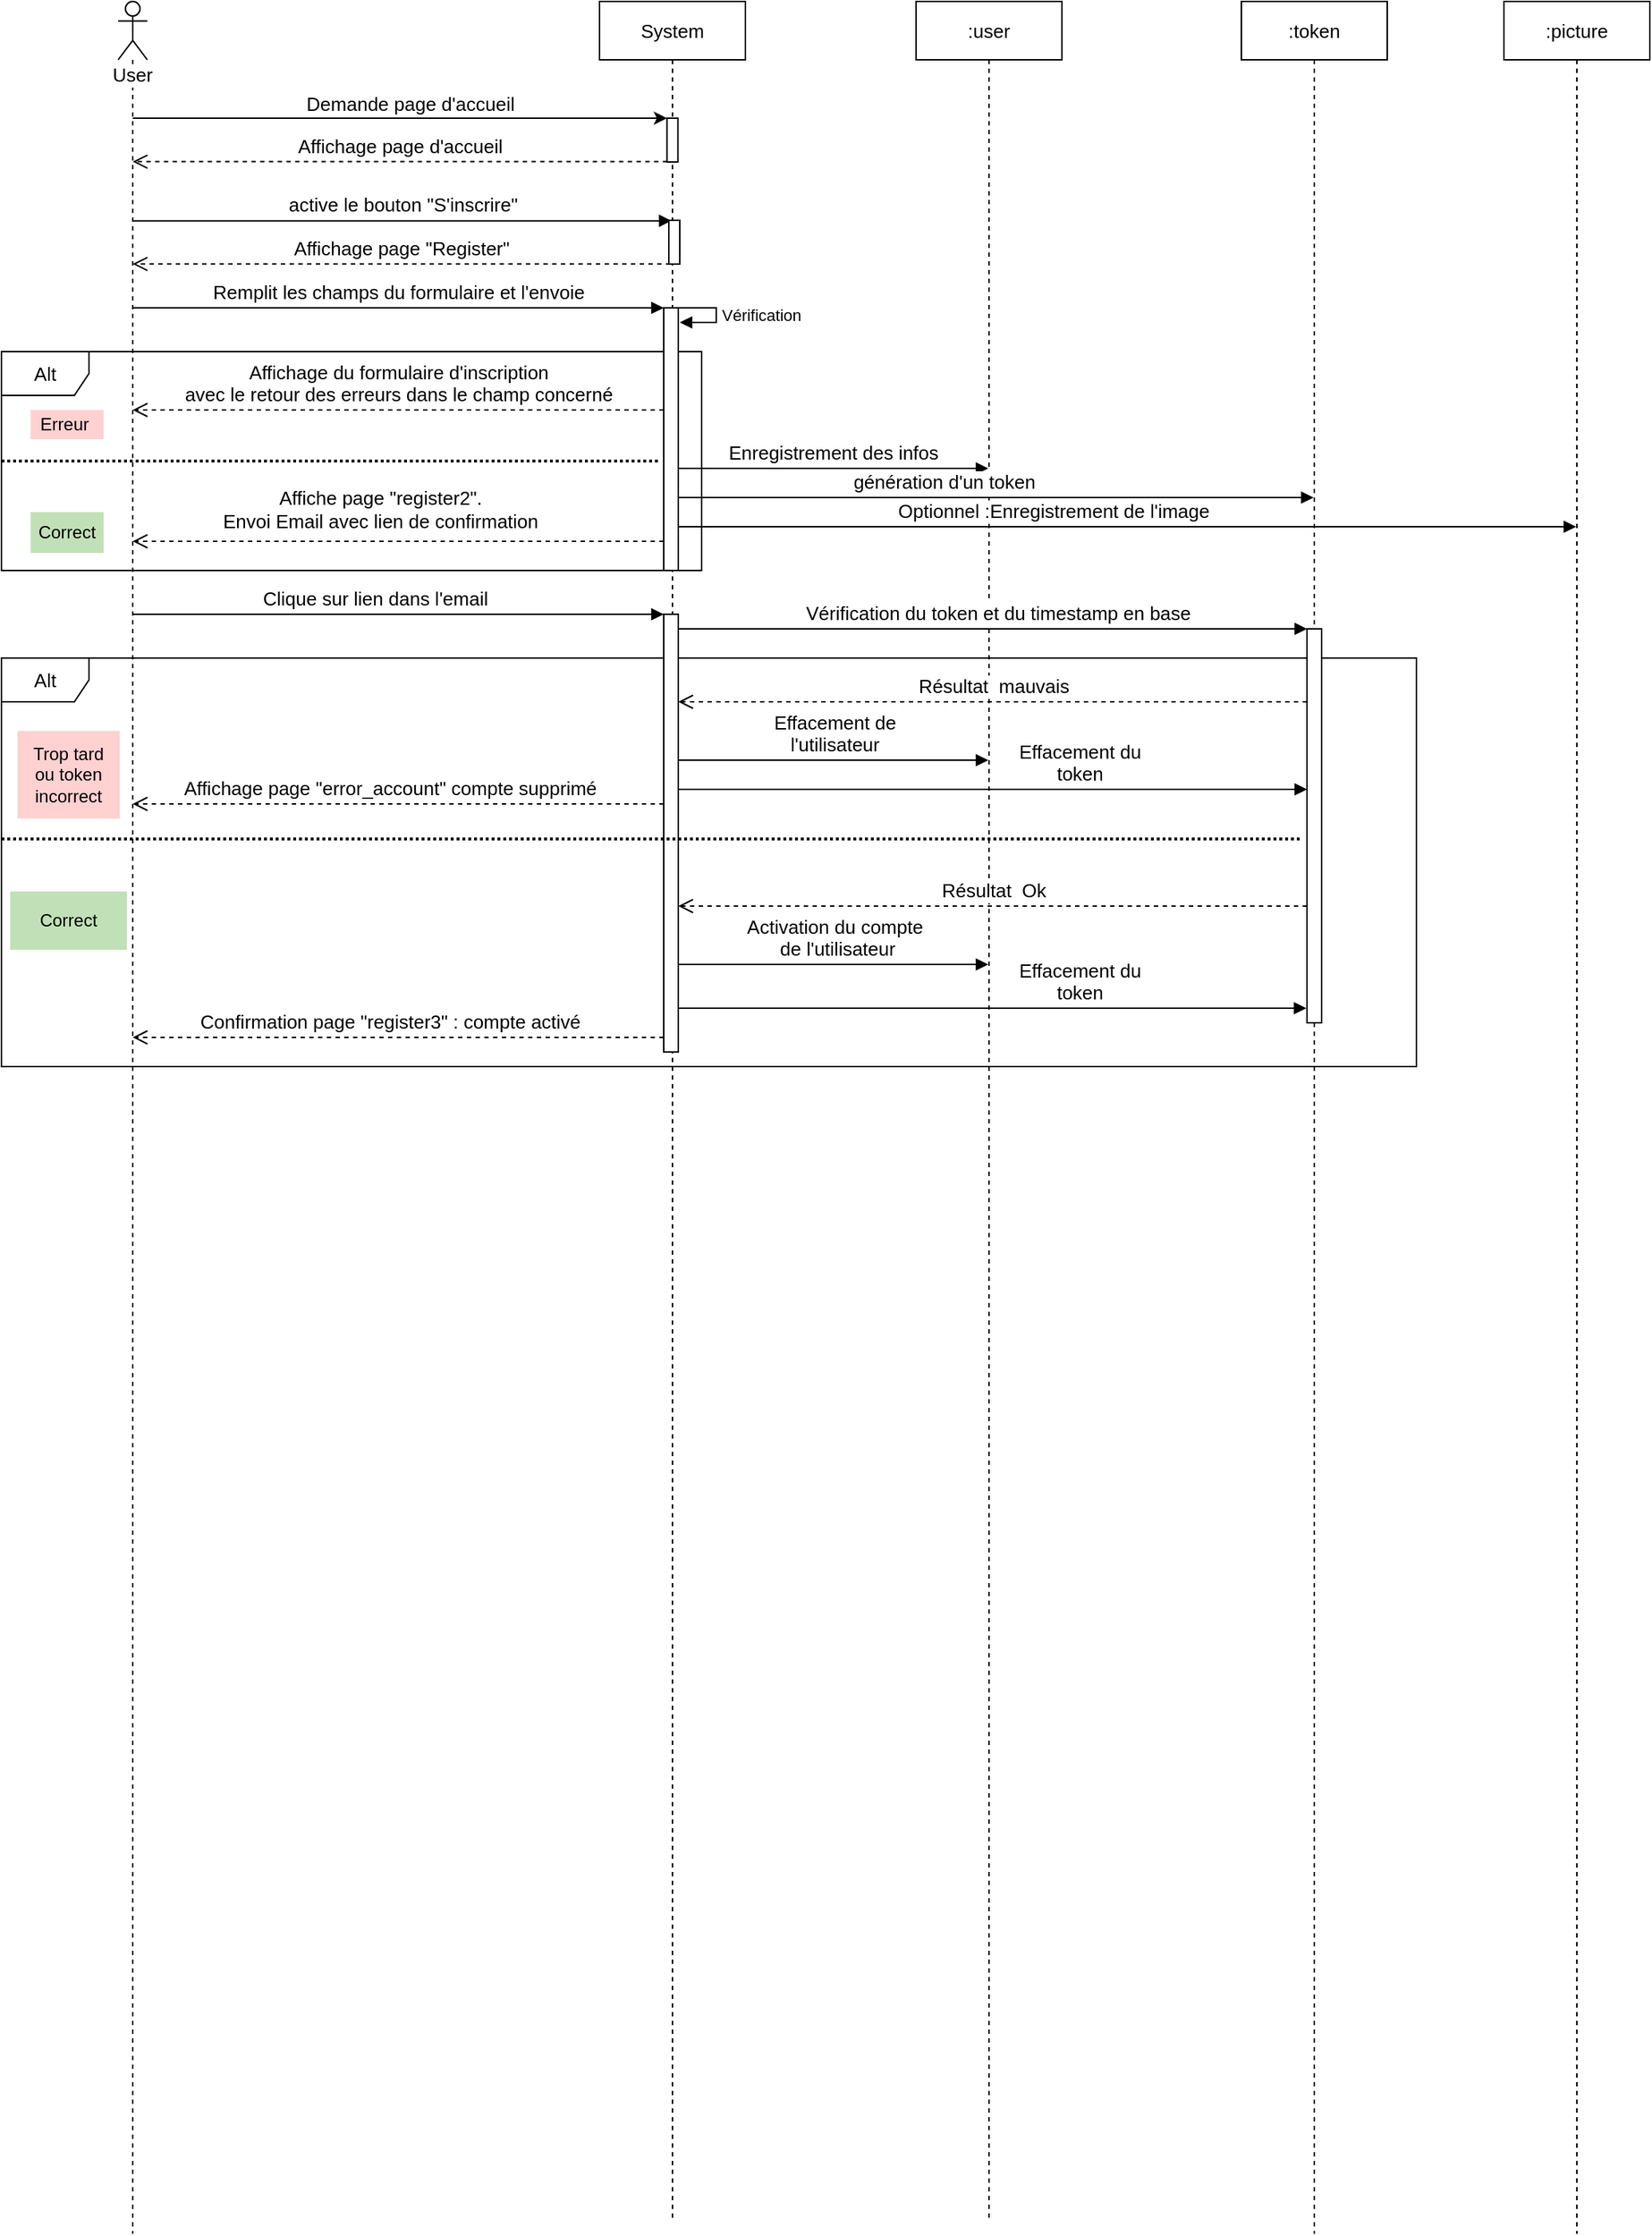 <mxfile version="13.0.3" type="device"><diagram id="OPIGH59b3JSK2U3XDfZe" name="Page-1"><mxGraphModel dx="2062" dy="822" grid="1" gridSize="10" guides="1" tooltips="1" connect="1" arrows="1" fold="1" page="1" pageScale="1" pageWidth="827" pageHeight="1169" math="0" shadow="0"><root><mxCell id="0"/><mxCell id="1" parent="0"/><mxCell id="2iLMQCIAvTagNn0emHfO-14" value="&lt;font style=&quot;font-size: 13px&quot;&gt;Alt&lt;/font&gt;" style="shape=umlFrame;whiteSpace=wrap;html=1;fontSize=13;" parent="1" vertex="1"><mxGeometry x="100" y="450" width="970" height="280" as="geometry"/></mxCell><mxCell id="IkTFMwQ9xcnRGW_RqQZF-3" value="&lt;font style=&quot;font-size: 13px&quot;&gt;Alt&lt;/font&gt;" style="shape=umlFrame;whiteSpace=wrap;html=1;fontSize=13;" parent="1" vertex="1"><mxGeometry x="100" y="240" width="480" height="150" as="geometry"/></mxCell><mxCell id="IkTFMwQ9xcnRGW_RqQZF-8" value="" style="line;strokeWidth=2;fillColor=none;align=left;verticalAlign=middle;spacingTop=-1;spacingLeft=3;spacingRight=3;rotatable=0;labelPosition=right;points=[];portConstraint=eastwest;fontSize=13;dashed=1;dashPattern=1 1;" parent="1" vertex="1"><mxGeometry x="100" y="301" width="450" height="28" as="geometry"/></mxCell><mxCell id="IkTFMwQ9xcnRGW_RqQZF-10" value="&lt;font style=&quot;font-size: 13px&quot;&gt;Affichage page &quot;Register&quot;&lt;/font&gt;" style="html=1;verticalAlign=bottom;endArrow=open;dashed=1;endSize=8;fontSize=13;exitX=0.133;exitY=0.997;exitDx=0;exitDy=0;exitPerimeter=0;" parent="1" source="IkTFMwQ9xcnRGW_RqQZF-2" target="IkTFMwQ9xcnRGW_RqQZF-4" edge="1"><mxGeometry relative="1" as="geometry"><mxPoint x="530" y="290" as="sourcePoint"/><mxPoint x="230" y="290" as="targetPoint"/></mxGeometry></mxCell><mxCell id="IkTFMwQ9xcnRGW_RqQZF-11" value="active le bouton &quot;S'inscrire&quot;" style="html=1;verticalAlign=bottom;endArrow=block;fontSize=13;entryX=0.244;entryY=0.011;entryDx=0;entryDy=0;entryPerimeter=0;" parent="1" source="IkTFMwQ9xcnRGW_RqQZF-4" target="IkTFMwQ9xcnRGW_RqQZF-2" edge="1"><mxGeometry width="80" relative="1" as="geometry"><mxPoint x="230" y="231" as="sourcePoint"/><mxPoint x="510" y="230" as="targetPoint"/><Array as="points"/></mxGeometry></mxCell><mxCell id="IkTFMwQ9xcnRGW_RqQZF-13" value="&lt;font style=&quot;font-size: 13px&quot;&gt;Affichage page d'accueil&lt;/font&gt;" style="html=1;verticalAlign=bottom;endArrow=open;dashed=1;endSize=8;fontSize=13;exitX=0.011;exitY=0.992;exitDx=0;exitDy=0;exitPerimeter=0;" parent="1" source="IkTFMwQ9xcnRGW_RqQZF-1" target="IkTFMwQ9xcnRGW_RqQZF-4" edge="1"><mxGeometry relative="1" as="geometry"><mxPoint x="520" y="139.67" as="sourcePoint"/><mxPoint x="220" y="160" as="targetPoint"/></mxGeometry></mxCell><mxCell id="IkTFMwQ9xcnRGW_RqQZF-14" value="System" style="shape=umlLifeline;perimeter=lifelinePerimeter;whiteSpace=wrap;html=1;container=1;collapsible=0;recursiveResize=0;outlineConnect=0;rounded=0;comic=0;fontSize=13;" parent="1" vertex="1"><mxGeometry x="510" width="100" height="1520" as="geometry"/></mxCell><mxCell id="9LvymbEXGaAQ4KTIiScC-1" value="" style="html=1;points=[];perimeter=orthogonalPerimeter;fillColor=#FFFFFF;fontSize=13;" parent="IkTFMwQ9xcnRGW_RqQZF-14" vertex="1"><mxGeometry x="44" y="210" width="10" height="180" as="geometry"/></mxCell><mxCell id="IkTFMwQ9xcnRGW_RqQZF-2" value="" style="html=1;points=[];perimeter=orthogonalPerimeter;fontSize=13;" parent="IkTFMwQ9xcnRGW_RqQZF-14" vertex="1"><mxGeometry x="47.5" y="150" width="7.5" height="30" as="geometry"/></mxCell><mxCell id="IkTFMwQ9xcnRGW_RqQZF-1" value="" style="html=1;points=[];perimeter=orthogonalPerimeter;fontSize=13;" parent="IkTFMwQ9xcnRGW_RqQZF-14" vertex="1"><mxGeometry x="46.25" y="80" width="7.5" height="30" as="geometry"/></mxCell><mxCell id="2iLMQCIAvTagNn0emHfO-29" value="" style="html=1;points=[];perimeter=orthogonalPerimeter;" parent="IkTFMwQ9xcnRGW_RqQZF-14" vertex="1"><mxGeometry x="44" y="420" width="10" height="300" as="geometry"/></mxCell><mxCell id="ITTA3GgXHyUNq0UnIine-11" value="Vérification" style="edgeStyle=orthogonalEdgeStyle;html=1;align=left;spacingLeft=2;endArrow=block;rounded=0;entryX=1;entryY=0;" edge="1" parent="IkTFMwQ9xcnRGW_RqQZF-14" source="9LvymbEXGaAQ4KTIiScC-1"><mxGeometry relative="1" as="geometry"><mxPoint x="55" y="200" as="sourcePoint"/><Array as="points"><mxPoint x="80" y="210"/><mxPoint x="80" y="220"/></Array><mxPoint x="55" y="220" as="targetPoint"/></mxGeometry></mxCell><mxCell id="IkTFMwQ9xcnRGW_RqQZF-26" value=":user" style="shape=umlLifeline;perimeter=lifelinePerimeter;whiteSpace=wrap;html=1;container=1;collapsible=0;recursiveResize=0;outlineConnect=0;strokeWidth=1;fontSize=13;" parent="1" vertex="1"><mxGeometry x="727" width="100" height="1520" as="geometry"/></mxCell><mxCell id="9LvymbEXGaAQ4KTIiScC-3" value="" style="html=1;verticalAlign=bottom;endArrow=open;dashed=1;endSize=8;fontSize=13;" parent="1" source="9LvymbEXGaAQ4KTIiScC-1" target="IkTFMwQ9xcnRGW_RqQZF-4" edge="1"><mxGeometry relative="1" as="geometry"><mxPoint x="485" y="396" as="targetPoint"/><Array as="points"><mxPoint x="530" y="370"/><mxPoint x="440" y="370"/></Array></mxGeometry></mxCell><mxCell id="9LvymbEXGaAQ4KTIiScC-2" value="Remplit les champs du formulaire et l'envoie" style="html=1;verticalAlign=bottom;endArrow=block;entryX=0;entryY=0;fontSize=13;" parent="1" source="IkTFMwQ9xcnRGW_RqQZF-4" target="9LvymbEXGaAQ4KTIiScC-1" edge="1"><mxGeometry relative="1" as="geometry"><mxPoint x="485" y="320" as="sourcePoint"/></mxGeometry></mxCell><mxCell id="IkTFMwQ9xcnRGW_RqQZF-4" value="User" style="shape=umlLifeline;participant=umlActor;perimeter=lifelinePerimeter;whiteSpace=wrap;html=1;container=1;collapsible=0;recursiveResize=0;verticalAlign=top;spacingTop=36;labelBackgroundColor=#ffffff;outlineConnect=0;fontSize=13;" parent="1" vertex="1"><mxGeometry x="180" width="20" height="1530" as="geometry"/></mxCell><mxCell id="j35r38P9Idel9f8roqcg-1" value=":token" style="shape=umlLifeline;perimeter=lifelinePerimeter;whiteSpace=wrap;html=1;container=1;collapsible=0;recursiveResize=0;outlineConnect=0;fillColor=#FFFFFF;fontSize=13;fontColor=#000000;" parent="1" vertex="1"><mxGeometry x="950" width="100" height="1530" as="geometry"/></mxCell><mxCell id="2iLMQCIAvTagNn0emHfO-24" value="" style="html=1;points=[];perimeter=orthogonalPerimeter;" parent="j35r38P9Idel9f8roqcg-1" vertex="1"><mxGeometry x="45" y="430" width="10" height="270" as="geometry"/></mxCell><mxCell id="2iLMQCIAvTagNn0emHfO-1" value="" style="endArrow=classic;html=1;" parent="1" source="IkTFMwQ9xcnRGW_RqQZF-4" target="IkTFMwQ9xcnRGW_RqQZF-1" edge="1"><mxGeometry width="50" height="50" relative="1" as="geometry"><mxPoint x="580" y="190" as="sourcePoint"/><mxPoint x="630" y="140" as="targetPoint"/><Array as="points"><mxPoint x="530" y="80"/></Array></mxGeometry></mxCell><mxCell id="2iLMQCIAvTagNn0emHfO-2" value="&lt;font style=&quot;font-size: 13px&quot;&gt;Demande page d'accueil&lt;/font&gt;" style="text;html=1;align=center;verticalAlign=middle;resizable=0;points=[];autosize=1;" parent="1" vertex="1"><mxGeometry x="300" y="60" width="160" height="20" as="geometry"/></mxCell><mxCell id="2iLMQCIAvTagNn0emHfO-5" value="Erreur&amp;nbsp;" style="text;html=1;strokeColor=none;fillColor=#FFD1D1;align=center;verticalAlign=middle;whiteSpace=wrap;rounded=0;" parent="1" vertex="1"><mxGeometry x="120" y="280" width="50" height="20" as="geometry"/></mxCell><mxCell id="2iLMQCIAvTagNn0emHfO-6" value="Correct" style="text;html=1;strokeColor=none;fillColor=#C2E0B8;align=center;verticalAlign=middle;whiteSpace=wrap;rounded=0;" parent="1" vertex="1"><mxGeometry x="120" y="350" width="50" height="28" as="geometry"/></mxCell><mxCell id="2iLMQCIAvTagNn0emHfO-7" value="&lt;font style=&quot;font-size: 13px&quot;&gt;Affiche page &quot;register2&quot;. &lt;br&gt;Envoi Email avec lien de confirmation&lt;/font&gt;" style="text;html=1;strokeColor=none;fillColor=none;align=center;verticalAlign=middle;whiteSpace=wrap;rounded=0;" parent="1" vertex="1"><mxGeometry x="215" y="338" width="290" height="20" as="geometry"/></mxCell><mxCell id="2iLMQCIAvTagNn0emHfO-12" value="&lt;font style=&quot;font-size: 13px&quot;&gt;Affichage du formulaire d'inscription&lt;br&gt;avec le retour des erreurs dans le champ concerné&lt;/font&gt;" style="html=1;verticalAlign=bottom;endArrow=open;dashed=1;endSize=8;" parent="1" source="9LvymbEXGaAQ4KTIiScC-1" target="IkTFMwQ9xcnRGW_RqQZF-4" edge="1"><mxGeometry relative="1" as="geometry"><mxPoint x="550" y="250" as="sourcePoint"/><mxPoint x="470" y="250" as="targetPoint"/><Array as="points"><mxPoint x="430" y="280"/><mxPoint x="400" y="280"/></Array></mxGeometry></mxCell><mxCell id="2iLMQCIAvTagNn0emHfO-15" value="&lt;font style=&quot;font-size: 13px&quot;&gt;Clique sur lien dans l'email&lt;/font&gt;" style="html=1;verticalAlign=bottom;endArrow=block;" parent="1" source="IkTFMwQ9xcnRGW_RqQZF-4" target="2iLMQCIAvTagNn0emHfO-29" edge="1"><mxGeometry x="0.57" y="-120" width="80" relative="1" as="geometry"><mxPoint x="210" y="440" as="sourcePoint"/><mxPoint x="290" y="440" as="targetPoint"/><Array as="points"><mxPoint x="480" y="420"/></Array><mxPoint x="-120" y="-120" as="offset"/></mxGeometry></mxCell><mxCell id="2iLMQCIAvTagNn0emHfO-16" value="" style="line;strokeWidth=2;fillColor=none;align=left;verticalAlign=middle;spacingTop=-1;spacingLeft=3;spacingRight=3;rotatable=0;labelPosition=right;points=[];portConstraint=eastwest;fontSize=13;dashed=1;dashPattern=1 1;" parent="1" vertex="1"><mxGeometry x="100" y="560" width="890" height="28" as="geometry"/></mxCell><mxCell id="2iLMQCIAvTagNn0emHfO-17" value="" style="html=1;verticalAlign=bottom;endArrow=open;dashed=1;endSize=8;fontSize=13;" parent="1" source="2iLMQCIAvTagNn0emHfO-29" target="IkTFMwQ9xcnRGW_RqQZF-4" edge="1"><mxGeometry relative="1" as="geometry"><mxPoint x="189.999" y="471" as="targetPoint"/><mxPoint x="554.07" y="471" as="sourcePoint"/><Array as="points"><mxPoint x="530" y="550"/><mxPoint x="440" y="550"/></Array></mxGeometry></mxCell><mxCell id="2iLMQCIAvTagNn0emHfO-18" value="&lt;font style=&quot;font-size: 13px&quot;&gt;Affichage page &quot;error_account&quot; compte supprimé&amp;nbsp;&lt;/font&gt;" style="edgeLabel;html=1;align=center;verticalAlign=middle;resizable=0;points=[];" parent="2iLMQCIAvTagNn0emHfO-17" vertex="1" connectable="0"><mxGeometry x="0.094" y="1" relative="1" as="geometry"><mxPoint x="12.79" y="-12" as="offset"/></mxGeometry></mxCell><mxCell id="2iLMQCIAvTagNn0emHfO-19" value="&lt;font style=&quot;font-size: 13px&quot;&gt;Effacement de&lt;br&gt;l'utilisateur&lt;/font&gt;" style="html=1;verticalAlign=bottom;endArrow=block;" parent="1" source="2iLMQCIAvTagNn0emHfO-29" target="IkTFMwQ9xcnRGW_RqQZF-26" edge="1"><mxGeometry width="80" relative="1" as="geometry"><mxPoint x="630" y="430" as="sourcePoint"/><mxPoint x="710" y="430" as="targetPoint"/><Array as="points"><mxPoint x="680" y="520"/><mxPoint x="720" y="520"/></Array></mxGeometry></mxCell><mxCell id="2iLMQCIAvTagNn0emHfO-20" value="&lt;font style=&quot;font-size: 13px&quot;&gt;Effacement du&lt;br&gt;token&lt;/font&gt;" style="html=1;verticalAlign=bottom;endArrow=block;" parent="1" source="2iLMQCIAvTagNn0emHfO-29" target="2iLMQCIAvTagNn0emHfO-24" edge="1"><mxGeometry x="0.274" width="80" relative="1" as="geometry"><mxPoint x="569.929" y="440" as="sourcePoint"/><mxPoint x="786.5" y="440" as="targetPoint"/><Array as="points"><mxPoint x="680" y="540"/><mxPoint x="720" y="540"/></Array><mxPoint as="offset"/></mxGeometry></mxCell><mxCell id="2iLMQCIAvTagNn0emHfO-22" value="Trop tard&lt;br&gt;ou token incorrect" style="text;html=1;strokeColor=none;fillColor=#FFD1D1;align=center;verticalAlign=middle;whiteSpace=wrap;rounded=0;" parent="1" vertex="1"><mxGeometry x="111" y="500" width="70" height="60" as="geometry"/></mxCell><mxCell id="2iLMQCIAvTagNn0emHfO-23" value="&lt;font style=&quot;font-size: 13px&quot;&gt;Vérification du token et du timestamp en base&lt;/font&gt;" style="html=1;verticalAlign=bottom;endArrow=block;" parent="1" source="2iLMQCIAvTagNn0emHfO-29" target="2iLMQCIAvTagNn0emHfO-24" edge="1"><mxGeometry x="0.57" y="-120" width="80" relative="1" as="geometry"><mxPoint x="199.929" y="430" as="sourcePoint"/><mxPoint x="569.5" y="430" as="targetPoint"/><Array as="points"><mxPoint x="580" y="430"/></Array><mxPoint x="-120" y="-120" as="offset"/></mxGeometry></mxCell><mxCell id="2iLMQCIAvTagNn0emHfO-25" value="&lt;font style=&quot;font-size: 13px&quot;&gt;Résultat&amp;nbsp; mauvais&lt;/font&gt;" style="html=1;verticalAlign=bottom;endArrow=open;dashed=1;endSize=8;" parent="1" source="2iLMQCIAvTagNn0emHfO-24" target="2iLMQCIAvTagNn0emHfO-29" edge="1"><mxGeometry relative="1" as="geometry"><mxPoint x="950" y="480" as="sourcePoint"/><mxPoint x="870" y="480" as="targetPoint"/><Array as="points"><mxPoint x="790" y="480"/></Array></mxGeometry></mxCell><mxCell id="2iLMQCIAvTagNn0emHfO-26" value="&lt;font style=&quot;font-size: 13px&quot;&gt;Résultat&amp;nbsp; Ok&lt;/font&gt;" style="html=1;verticalAlign=bottom;endArrow=open;dashed=1;endSize=8;" parent="1" source="2iLMQCIAvTagNn0emHfO-24" target="2iLMQCIAvTagNn0emHfO-29" edge="1"><mxGeometry relative="1" as="geometry"><mxPoint x="994.54" y="620" as="sourcePoint"/><mxPoint x="559.469" y="620" as="targetPoint"/><Array as="points"><mxPoint x="789.54" y="620"/></Array></mxGeometry></mxCell><mxCell id="2iLMQCIAvTagNn0emHfO-27" value="&lt;font style=&quot;font-size: 13px&quot;&gt;Activation du compte&lt;br&gt;&amp;nbsp;de l'utilisateur&lt;/font&gt;" style="html=1;verticalAlign=bottom;endArrow=block;" parent="1" source="2iLMQCIAvTagNn0emHfO-29" target="IkTFMwQ9xcnRGW_RqQZF-26" edge="1"><mxGeometry width="80" relative="1" as="geometry"><mxPoint x="569.929" y="530" as="sourcePoint"/><mxPoint x="786.5" y="530" as="targetPoint"/><Array as="points"><mxPoint x="670" y="660"/><mxPoint x="740" y="660"/></Array></mxGeometry></mxCell><mxCell id="2iLMQCIAvTagNn0emHfO-28" value="&lt;font style=&quot;font-size: 13px&quot;&gt;Effacement du&lt;br&gt;token&lt;/font&gt;" style="html=1;verticalAlign=bottom;endArrow=block;" parent="1" source="2iLMQCIAvTagNn0emHfO-29" edge="1"><mxGeometry x="0.274" width="80" relative="1" as="geometry"><mxPoint x="559.469" y="690" as="sourcePoint"/><mxPoint x="994.54" y="690" as="targetPoint"/><Array as="points"><mxPoint x="679.54" y="690"/><mxPoint x="719.54" y="690"/></Array><mxPoint as="offset"/></mxGeometry></mxCell><mxCell id="2iLMQCIAvTagNn0emHfO-30" value="" style="html=1;verticalAlign=bottom;endArrow=open;dashed=1;endSize=8;fontSize=13;" parent="1" source="2iLMQCIAvTagNn0emHfO-29" target="IkTFMwQ9xcnRGW_RqQZF-4" edge="1"><mxGeometry relative="1" as="geometry"><mxPoint x="177.969" y="710" as="targetPoint"/><mxPoint x="542.04" y="710" as="sourcePoint"/><Array as="points"><mxPoint x="518.04" y="710"/><mxPoint x="428.04" y="710"/></Array></mxGeometry></mxCell><mxCell id="2iLMQCIAvTagNn0emHfO-31" value="&lt;font style=&quot;font-size: 13px&quot;&gt;Confirmation page &quot;register3&quot; : compte activé&amp;nbsp;&lt;/font&gt;" style="edgeLabel;html=1;align=center;verticalAlign=middle;resizable=0;points=[];" parent="2iLMQCIAvTagNn0emHfO-30" vertex="1" connectable="0"><mxGeometry x="0.094" y="1" relative="1" as="geometry"><mxPoint x="12.79" y="-12" as="offset"/></mxGeometry></mxCell><mxCell id="2iLMQCIAvTagNn0emHfO-32" value="Correct" style="text;html=1;strokeColor=none;fillColor=#C2E0B8;align=center;verticalAlign=middle;whiteSpace=wrap;rounded=0;" parent="1" vertex="1"><mxGeometry x="106" y="610" width="80" height="40" as="geometry"/></mxCell><mxCell id="ITTA3GgXHyUNq0UnIine-1" value=":picture" style="shape=umlLifeline;perimeter=lifelinePerimeter;whiteSpace=wrap;html=1;container=1;collapsible=0;recursiveResize=0;outlineConnect=0;fillColor=#FFFFFF;fontSize=13;fontColor=#000000;" vertex="1" parent="1"><mxGeometry x="1130" width="100" height="1530" as="geometry"/></mxCell><mxCell id="ITTA3GgXHyUNq0UnIine-3" value="&lt;font style=&quot;font-size: 13px&quot;&gt;Enregistrement des infos&lt;/font&gt;" style="html=1;verticalAlign=bottom;endArrow=block;" edge="1" parent="1" source="9LvymbEXGaAQ4KTIiScC-1" target="IkTFMwQ9xcnRGW_RqQZF-26"><mxGeometry x="-0.002" width="80" relative="1" as="geometry"><mxPoint x="570" y="319" as="sourcePoint"/><mxPoint x="1001" y="319" as="targetPoint"/><Array as="points"><mxPoint x="586" y="320"/></Array><mxPoint as="offset"/></mxGeometry></mxCell><mxCell id="ITTA3GgXHyUNq0UnIine-4" value="&lt;span style=&quot;font-size: 13px&quot;&gt;génération d'un token&lt;/span&gt;" style="html=1;verticalAlign=bottom;endArrow=block;" edge="1" parent="1" source="9LvymbEXGaAQ4KTIiScC-1" target="j35r38P9Idel9f8roqcg-1"><mxGeometry x="-0.165" width="80" relative="1" as="geometry"><mxPoint x="574" y="329" as="sourcePoint"/><mxPoint x="786.5" y="329" as="targetPoint"/><Array as="points"><mxPoint x="596" y="340"/><mxPoint x="880" y="340"/></Array><mxPoint as="offset"/></mxGeometry></mxCell><mxCell id="ITTA3GgXHyUNq0UnIine-6" value="&lt;span style=&quot;font-size: 13px&quot;&gt;Optionnel :Enregistrement de l'image&lt;/span&gt;" style="html=1;verticalAlign=bottom;endArrow=block;" edge="1" parent="1" source="9LvymbEXGaAQ4KTIiScC-1" target="ITTA3GgXHyUNq0UnIine-1"><mxGeometry x="-0.165" width="80" relative="1" as="geometry"><mxPoint x="574" y="360" as="sourcePoint"/><mxPoint x="1009.5" y="360" as="targetPoint"/><Array as="points"><mxPoint x="606" y="360"/><mxPoint x="890" y="360"/></Array><mxPoint as="offset"/></mxGeometry></mxCell></root></mxGraphModel></diagram></mxfile>